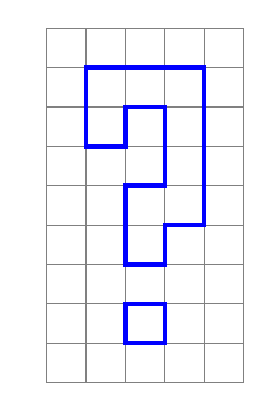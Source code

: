 \tikzstyle{line} = [draw, ultra thick,blue]
\tikzstyle{arrow} = [<->, >=latex, red]


\begin{tikzpicture}[scale=0.5]

\draw[gray] (-2,-1) grid (3,8);

\draw[line] (0,0) -- ++(1,0)--++(0,1)--++(-1,0)--cycle;

\draw[line] (0,2)--++(1,0)--++(0,1)--++(1,0)--++(0,4)--++(-3,0)--++(0,-2)--++(1,0)--++(0,1)--++(1,0)--++(0,-2)--++(-1,0)--cycle;

% \draw[arrow] (0,-0.4)--(10,-0.4) node[midway, below] {$100$};
% \draw[arrow] (10.4,0)--(10.4,5) node[midway, right] {$50$};
% \draw[arrow] (5,5+0.4)--(10,5+0.4) node[midway, above] {$50$};
% \draw[arrow] (5-0.4,5)--(5-0.4,15) node[midway, left] {$100$};

\end{tikzpicture} 